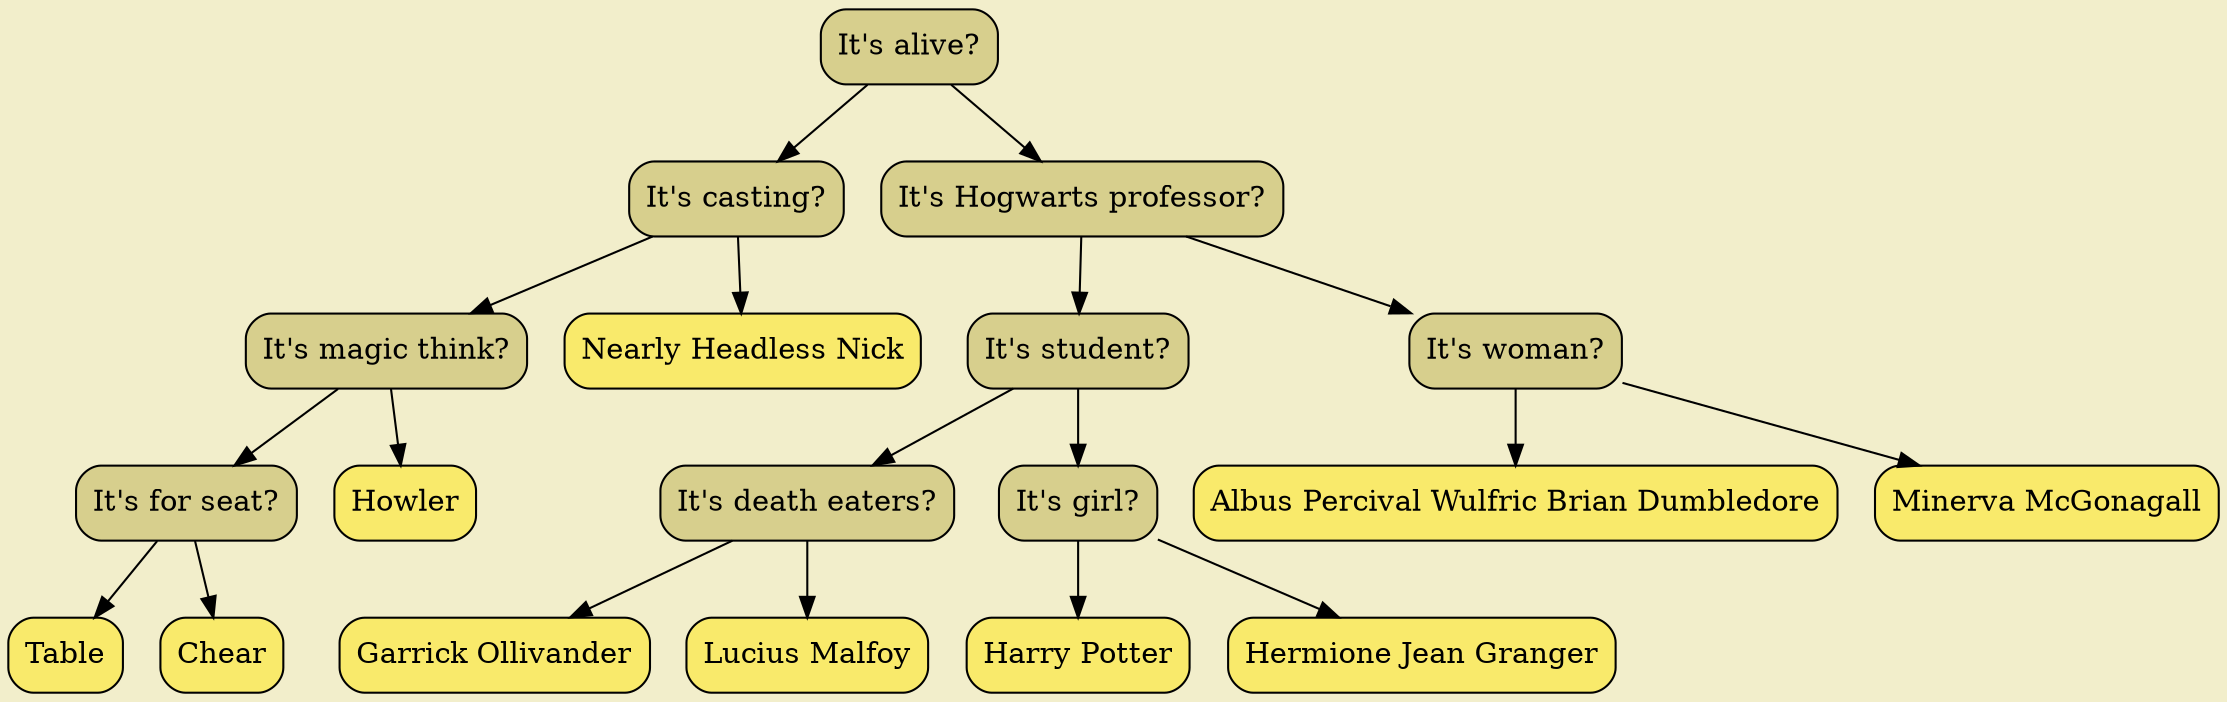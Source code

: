 digraph
{
bgcolor="#F2EECB";
rankdir = TB;
POINT_0x5b0c899a1490[shape=Mrecord, label = "It's alive?", style="filled",fillcolor="#D7CF8D"]
POINT_0x5b0c899a1980[shape=Mrecord, label = "It's casting?", style="filled",fillcolor="#D7CF8D"]
POINT_0x5b0c899a1a60[shape=Mrecord, label = "It's magic think?", style="filled",fillcolor="#D7CF8D"]
POINT_0x5b0c899a1b40[shape=Mrecord, label = "It's for seat?", style="filled",fillcolor="#D7CF8D"]
POINT_0x5b0c899a2ab0[shape=Mrecord, label = "Table", style="filled",fillcolor="#F9EA6B"]
POINT_0x5b0c899a29d0[shape=Mrecord, label = "Chear", style="filled",fillcolor="#F9EA6B"]
POINT_0x5b0c899a1c20[shape=Mrecord, label = "Howler", style="filled",fillcolor="#F9EA6B"]
POINT_0x5b0c899a1d00[shape=Mrecord, label = "Nearly Headless Nick", style="filled",fillcolor="#F9EA6B"]
POINT_0x5b0c899a1de0[shape=Mrecord, label = "It's Hogwarts professor?", style="filled",fillcolor="#D7CF8D"]
POINT_0x5b0c899a1ec0[shape=Mrecord, label = "It's student?", style="filled",fillcolor="#D7CF8D"]
POINT_0x5b0c899a1fa0[shape=Mrecord, label = "It's death eaters?", style="filled",fillcolor="#D7CF8D"]
POINT_0x5b0c899a2080[shape=Mrecord, label = "Garrick Ollivander", style="filled",fillcolor="#F9EA6B"]
POINT_0x5b0c899a2160[shape=Mrecord, label = "Lucius Malfoy", style="filled",fillcolor="#F9EA6B"]
POINT_0x5b0c899a2240[shape=Mrecord, label = "It's girl?", style="filled",fillcolor="#D7CF8D"]
POINT_0x5b0c899a2e50[shape=Mrecord, label = "Harry Potter", style="filled",fillcolor="#F9EA6B"]
POINT_0x5b0c899a2d70[shape=Mrecord, label = "Hermione Jean Granger", style="filled",fillcolor="#F9EA6B"]
POINT_0x5b0c899a2320[shape=Mrecord, label = "It's woman?", style="filled",fillcolor="#D7CF8D"]
POINT_0x5b0c899a2400[shape=Mrecord, label = "Albus Percival Wulfric Brian Dumbledore", style="filled",fillcolor="#F9EA6B"]
POINT_0x5b0c899a24e0[shape=Mrecord, label = "Minerva McGonagall", style="filled",fillcolor="#F9EA6B"]
POINT_0x5b0c899a1490 -> POINT_0x5b0c899a1980
POINT_0x5b0c899a1490 -> POINT_0x5b0c899a1de0
POINT_0x5b0c899a1980 -> POINT_0x5b0c899a1a60
POINT_0x5b0c899a1980 -> POINT_0x5b0c899a1d00
POINT_0x5b0c899a1a60 -> POINT_0x5b0c899a1b40
POINT_0x5b0c899a1a60 -> POINT_0x5b0c899a1c20
POINT_0x5b0c899a1b40 -> POINT_0x5b0c899a2ab0
POINT_0x5b0c899a1b40 -> POINT_0x5b0c899a29d0
POINT_0x5b0c899a1de0 -> POINT_0x5b0c899a1ec0
POINT_0x5b0c899a1de0 -> POINT_0x5b0c899a2320
POINT_0x5b0c899a1ec0 -> POINT_0x5b0c899a1fa0
POINT_0x5b0c899a1ec0 -> POINT_0x5b0c899a2240
POINT_0x5b0c899a1fa0 -> POINT_0x5b0c899a2080
POINT_0x5b0c899a1fa0 -> POINT_0x5b0c899a2160
POINT_0x5b0c899a2240 -> POINT_0x5b0c899a2e50
POINT_0x5b0c899a2240 -> POINT_0x5b0c899a2d70
POINT_0x5b0c899a2320 -> POINT_0x5b0c899a2400
POINT_0x5b0c899a2320 -> POINT_0x5b0c899a24e0
}
